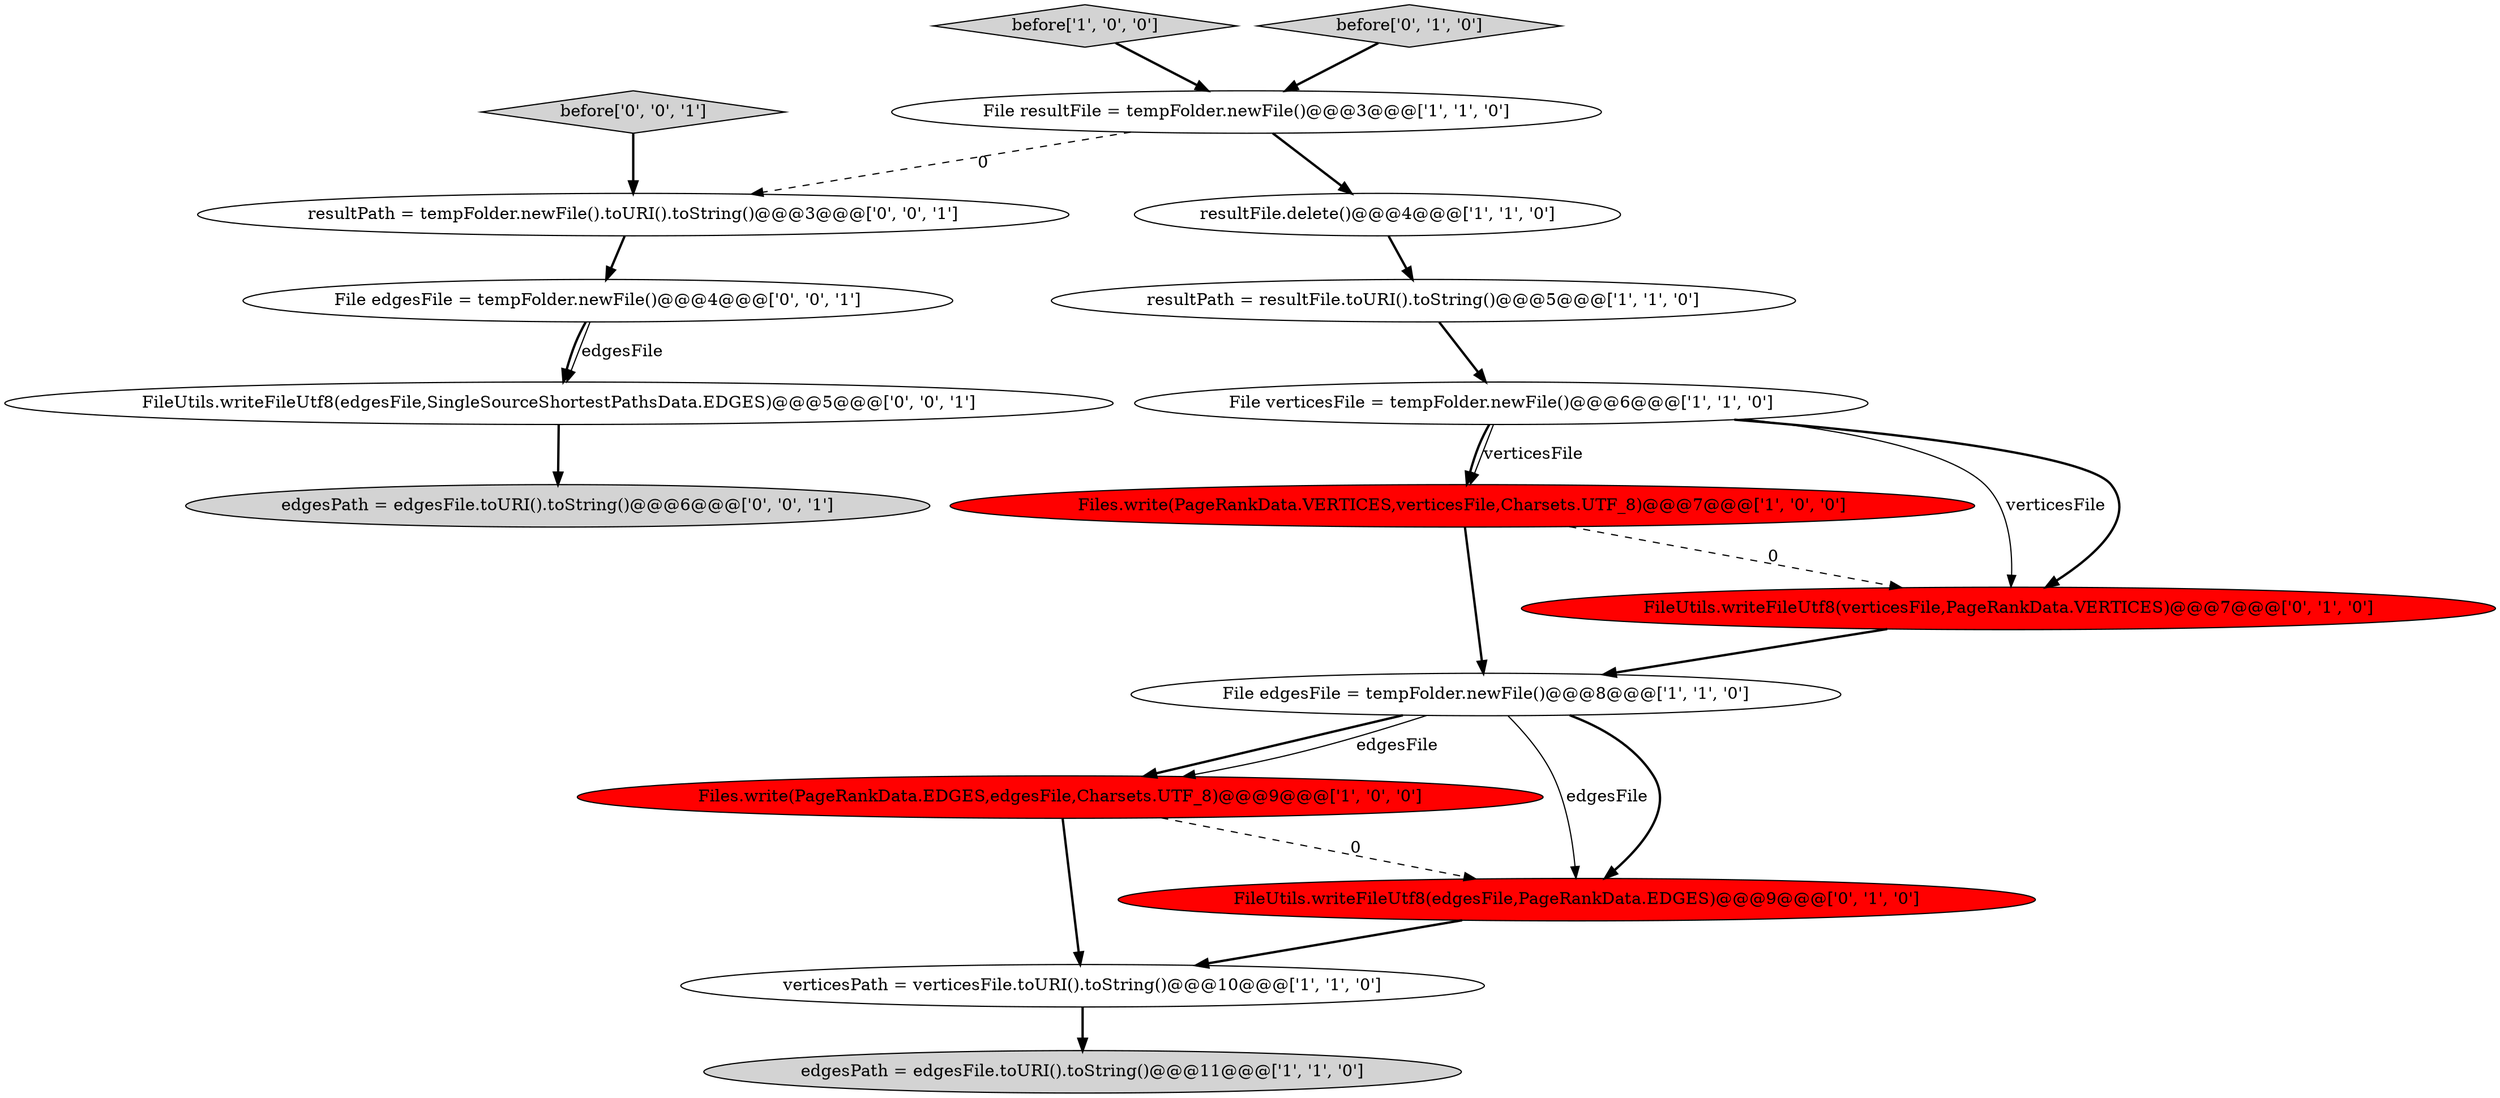 digraph {
14 [style = filled, label = "edgesPath = edgesFile.toURI().toString()@@@6@@@['0', '0', '1']", fillcolor = lightgray, shape = ellipse image = "AAA0AAABBB3BBB"];
16 [style = filled, label = "before['0', '0', '1']", fillcolor = lightgray, shape = diamond image = "AAA0AAABBB3BBB"];
6 [style = filled, label = "File edgesFile = tempFolder.newFile()@@@8@@@['1', '1', '0']", fillcolor = white, shape = ellipse image = "AAA0AAABBB1BBB"];
7 [style = filled, label = "resultFile.delete()@@@4@@@['1', '1', '0']", fillcolor = white, shape = ellipse image = "AAA0AAABBB1BBB"];
1 [style = filled, label = "Files.write(PageRankData.VERTICES,verticesFile,Charsets.UTF_8)@@@7@@@['1', '0', '0']", fillcolor = red, shape = ellipse image = "AAA1AAABBB1BBB"];
5 [style = filled, label = "File resultFile = tempFolder.newFile()@@@3@@@['1', '1', '0']", fillcolor = white, shape = ellipse image = "AAA0AAABBB1BBB"];
15 [style = filled, label = "resultPath = tempFolder.newFile().toURI().toString()@@@3@@@['0', '0', '1']", fillcolor = white, shape = ellipse image = "AAA0AAABBB3BBB"];
3 [style = filled, label = "before['1', '0', '0']", fillcolor = lightgray, shape = diamond image = "AAA0AAABBB1BBB"];
11 [style = filled, label = "before['0', '1', '0']", fillcolor = lightgray, shape = diamond image = "AAA0AAABBB2BBB"];
13 [style = filled, label = "File edgesFile = tempFolder.newFile()@@@4@@@['0', '0', '1']", fillcolor = white, shape = ellipse image = "AAA0AAABBB3BBB"];
4 [style = filled, label = "resultPath = resultFile.toURI().toString()@@@5@@@['1', '1', '0']", fillcolor = white, shape = ellipse image = "AAA0AAABBB1BBB"];
8 [style = filled, label = "File verticesFile = tempFolder.newFile()@@@6@@@['1', '1', '0']", fillcolor = white, shape = ellipse image = "AAA0AAABBB1BBB"];
9 [style = filled, label = "Files.write(PageRankData.EDGES,edgesFile,Charsets.UTF_8)@@@9@@@['1', '0', '0']", fillcolor = red, shape = ellipse image = "AAA1AAABBB1BBB"];
12 [style = filled, label = "FileUtils.writeFileUtf8(verticesFile,PageRankData.VERTICES)@@@7@@@['0', '1', '0']", fillcolor = red, shape = ellipse image = "AAA1AAABBB2BBB"];
0 [style = filled, label = "verticesPath = verticesFile.toURI().toString()@@@10@@@['1', '1', '0']", fillcolor = white, shape = ellipse image = "AAA0AAABBB1BBB"];
10 [style = filled, label = "FileUtils.writeFileUtf8(edgesFile,PageRankData.EDGES)@@@9@@@['0', '1', '0']", fillcolor = red, shape = ellipse image = "AAA1AAABBB2BBB"];
2 [style = filled, label = "edgesPath = edgesFile.toURI().toString()@@@11@@@['1', '1', '0']", fillcolor = lightgray, shape = ellipse image = "AAA0AAABBB1BBB"];
17 [style = filled, label = "FileUtils.writeFileUtf8(edgesFile,SingleSourceShortestPathsData.EDGES)@@@5@@@['0', '0', '1']", fillcolor = white, shape = ellipse image = "AAA0AAABBB3BBB"];
16->15 [style = bold, label=""];
15->13 [style = bold, label=""];
9->10 [style = dashed, label="0"];
9->0 [style = bold, label=""];
0->2 [style = bold, label=""];
7->4 [style = bold, label=""];
12->6 [style = bold, label=""];
8->12 [style = solid, label="verticesFile"];
8->1 [style = bold, label=""];
1->12 [style = dashed, label="0"];
11->5 [style = bold, label=""];
13->17 [style = bold, label=""];
3->5 [style = bold, label=""];
1->6 [style = bold, label=""];
17->14 [style = bold, label=""];
6->10 [style = solid, label="edgesFile"];
6->10 [style = bold, label=""];
10->0 [style = bold, label=""];
13->17 [style = solid, label="edgesFile"];
4->8 [style = bold, label=""];
5->7 [style = bold, label=""];
6->9 [style = bold, label=""];
5->15 [style = dashed, label="0"];
6->9 [style = solid, label="edgesFile"];
8->1 [style = solid, label="verticesFile"];
8->12 [style = bold, label=""];
}
